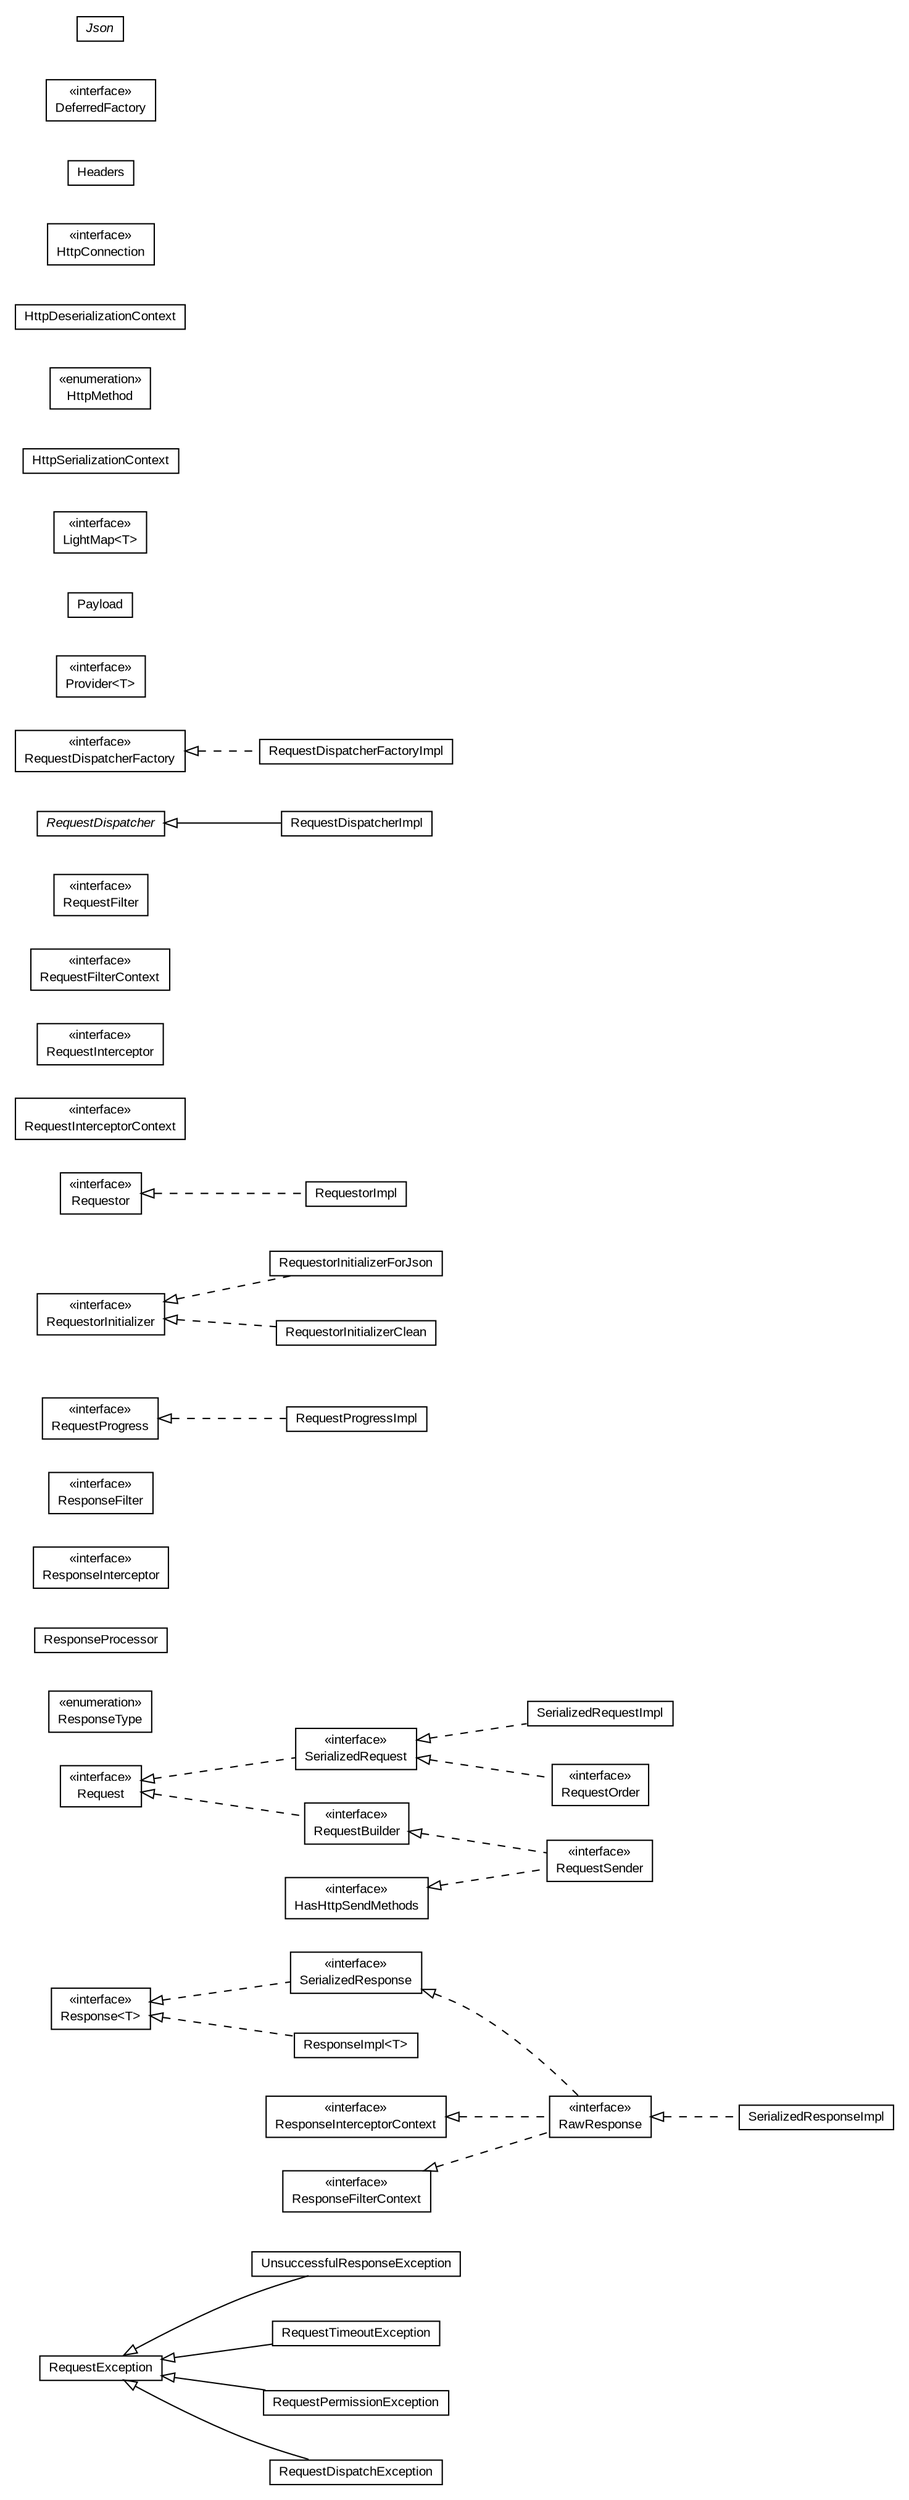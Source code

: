 #!/usr/local/bin/dot
#
# Class diagram 
# Generated by UMLGraph version R5_6-24-gf6e263 (http://www.umlgraph.org/)
#

digraph G {
	edge [fontname="arial",fontsize=10,labelfontname="arial",labelfontsize=10];
	node [fontname="arial",fontsize=10,shape=plaintext];
	nodesep=0.25;
	ranksep=0.5;
	rankdir=LR;
	// io.reinert.requestor.UnsuccessfulResponseException
	c0 [label=<<table title="io.reinert.requestor.UnsuccessfulResponseException" border="0" cellborder="1" cellspacing="0" cellpadding="2" port="p" href="./UnsuccessfulResponseException.html">
		<tr><td><table border="0" cellspacing="0" cellpadding="1">
<tr><td align="center" balign="center"> UnsuccessfulResponseException </td></tr>
		</table></td></tr>
		</table>>, URL="./UnsuccessfulResponseException.html", fontname="arial", fontcolor="black", fontsize=10.0];
	// io.reinert.requestor.SerializedResponseImpl
	c1 [label=<<table title="io.reinert.requestor.SerializedResponseImpl" border="0" cellborder="1" cellspacing="0" cellpadding="2" port="p" href="./SerializedResponseImpl.html">
		<tr><td><table border="0" cellspacing="0" cellpadding="1">
<tr><td align="center" balign="center"> SerializedResponseImpl </td></tr>
		</table></td></tr>
		</table>>, URL="./SerializedResponseImpl.html", fontname="arial", fontcolor="black", fontsize=10.0];
	// io.reinert.requestor.SerializedResponse
	c2 [label=<<table title="io.reinert.requestor.SerializedResponse" border="0" cellborder="1" cellspacing="0" cellpadding="2" port="p" href="./SerializedResponse.html">
		<tr><td><table border="0" cellspacing="0" cellpadding="1">
<tr><td align="center" balign="center"> &#171;interface&#187; </td></tr>
<tr><td align="center" balign="center"> SerializedResponse </td></tr>
		</table></td></tr>
		</table>>, URL="./SerializedResponse.html", fontname="arial", fontcolor="black", fontsize=10.0];
	// io.reinert.requestor.SerializedRequestImpl
	c3 [label=<<table title="io.reinert.requestor.SerializedRequestImpl" border="0" cellborder="1" cellspacing="0" cellpadding="2" port="p" href="./SerializedRequestImpl.html">
		<tr><td><table border="0" cellspacing="0" cellpadding="1">
<tr><td align="center" balign="center"> SerializedRequestImpl </td></tr>
		</table></td></tr>
		</table>>, URL="./SerializedRequestImpl.html", fontname="arial", fontcolor="black", fontsize=10.0];
	// io.reinert.requestor.SerializedRequest
	c4 [label=<<table title="io.reinert.requestor.SerializedRequest" border="0" cellborder="1" cellspacing="0" cellpadding="2" port="p" href="./SerializedRequest.html">
		<tr><td><table border="0" cellspacing="0" cellpadding="1">
<tr><td align="center" balign="center"> &#171;interface&#187; </td></tr>
<tr><td align="center" balign="center"> SerializedRequest </td></tr>
		</table></td></tr>
		</table>>, URL="./SerializedRequest.html", fontname="arial", fontcolor="black", fontsize=10.0];
	// io.reinert.requestor.ResponseType
	c5 [label=<<table title="io.reinert.requestor.ResponseType" border="0" cellborder="1" cellspacing="0" cellpadding="2" port="p" href="./ResponseType.html">
		<tr><td><table border="0" cellspacing="0" cellpadding="1">
<tr><td align="center" balign="center"> &#171;enumeration&#187; </td></tr>
<tr><td align="center" balign="center"> ResponseType </td></tr>
		</table></td></tr>
		</table>>, URL="./ResponseType.html", fontname="arial", fontcolor="black", fontsize=10.0];
	// io.reinert.requestor.ResponseProcessor
	c6 [label=<<table title="io.reinert.requestor.ResponseProcessor" border="0" cellborder="1" cellspacing="0" cellpadding="2" port="p" href="./ResponseProcessor.html">
		<tr><td><table border="0" cellspacing="0" cellpadding="1">
<tr><td align="center" balign="center"> ResponseProcessor </td></tr>
		</table></td></tr>
		</table>>, URL="./ResponseProcessor.html", fontname="arial", fontcolor="black", fontsize=10.0];
	// io.reinert.requestor.ResponseInterceptorContext
	c7 [label=<<table title="io.reinert.requestor.ResponseInterceptorContext" border="0" cellborder="1" cellspacing="0" cellpadding="2" port="p" href="./ResponseInterceptorContext.html">
		<tr><td><table border="0" cellspacing="0" cellpadding="1">
<tr><td align="center" balign="center"> &#171;interface&#187; </td></tr>
<tr><td align="center" balign="center"> ResponseInterceptorContext </td></tr>
		</table></td></tr>
		</table>>, URL="./ResponseInterceptorContext.html", fontname="arial", fontcolor="black", fontsize=10.0];
	// io.reinert.requestor.ResponseInterceptor
	c8 [label=<<table title="io.reinert.requestor.ResponseInterceptor" border="0" cellborder="1" cellspacing="0" cellpadding="2" port="p" href="./ResponseInterceptor.html">
		<tr><td><table border="0" cellspacing="0" cellpadding="1">
<tr><td align="center" balign="center"> &#171;interface&#187; </td></tr>
<tr><td align="center" balign="center"> ResponseInterceptor </td></tr>
		</table></td></tr>
		</table>>, URL="./ResponseInterceptor.html", fontname="arial", fontcolor="black", fontsize=10.0];
	// io.reinert.requestor.ResponseImpl<T>
	c9 [label=<<table title="io.reinert.requestor.ResponseImpl" border="0" cellborder="1" cellspacing="0" cellpadding="2" port="p" href="./ResponseImpl.html">
		<tr><td><table border="0" cellspacing="0" cellpadding="1">
<tr><td align="center" balign="center"> ResponseImpl&lt;T&gt; </td></tr>
		</table></td></tr>
		</table>>, URL="./ResponseImpl.html", fontname="arial", fontcolor="black", fontsize=10.0];
	// io.reinert.requestor.ResponseFilterContext
	c10 [label=<<table title="io.reinert.requestor.ResponseFilterContext" border="0" cellborder="1" cellspacing="0" cellpadding="2" port="p" href="./ResponseFilterContext.html">
		<tr><td><table border="0" cellspacing="0" cellpadding="1">
<tr><td align="center" balign="center"> &#171;interface&#187; </td></tr>
<tr><td align="center" balign="center"> ResponseFilterContext </td></tr>
		</table></td></tr>
		</table>>, URL="./ResponseFilterContext.html", fontname="arial", fontcolor="black", fontsize=10.0];
	// io.reinert.requestor.ResponseFilter
	c11 [label=<<table title="io.reinert.requestor.ResponseFilter" border="0" cellborder="1" cellspacing="0" cellpadding="2" port="p" href="./ResponseFilter.html">
		<tr><td><table border="0" cellspacing="0" cellpadding="1">
<tr><td align="center" balign="center"> &#171;interface&#187; </td></tr>
<tr><td align="center" balign="center"> ResponseFilter </td></tr>
		</table></td></tr>
		</table>>, URL="./ResponseFilter.html", fontname="arial", fontcolor="black", fontsize=10.0];
	// io.reinert.requestor.Response<T>
	c12 [label=<<table title="io.reinert.requestor.Response" border="0" cellborder="1" cellspacing="0" cellpadding="2" port="p" href="./Response.html">
		<tr><td><table border="0" cellspacing="0" cellpadding="1">
<tr><td align="center" balign="center"> &#171;interface&#187; </td></tr>
<tr><td align="center" balign="center"> Response&lt;T&gt; </td></tr>
		</table></td></tr>
		</table>>, URL="./Response.html", fontname="arial", fontcolor="black", fontsize=10.0];
	// io.reinert.requestor.RequestTimeoutException
	c13 [label=<<table title="io.reinert.requestor.RequestTimeoutException" border="0" cellborder="1" cellspacing="0" cellpadding="2" port="p" href="./RequestTimeoutException.html">
		<tr><td><table border="0" cellspacing="0" cellpadding="1">
<tr><td align="center" balign="center"> RequestTimeoutException </td></tr>
		</table></td></tr>
		</table>>, URL="./RequestTimeoutException.html", fontname="arial", fontcolor="black", fontsize=10.0];
	// io.reinert.requestor.RequestSender
	c14 [label=<<table title="io.reinert.requestor.RequestSender" border="0" cellborder="1" cellspacing="0" cellpadding="2" port="p" href="./RequestSender.html">
		<tr><td><table border="0" cellspacing="0" cellpadding="1">
<tr><td align="center" balign="center"> &#171;interface&#187; </td></tr>
<tr><td align="center" balign="center"> RequestSender </td></tr>
		</table></td></tr>
		</table>>, URL="./RequestSender.html", fontname="arial", fontcolor="black", fontsize=10.0];
	// io.reinert.requestor.RequestProgressImpl
	c15 [label=<<table title="io.reinert.requestor.RequestProgressImpl" border="0" cellborder="1" cellspacing="0" cellpadding="2" port="p" href="./RequestProgressImpl.html">
		<tr><td><table border="0" cellspacing="0" cellpadding="1">
<tr><td align="center" balign="center"> RequestProgressImpl </td></tr>
		</table></td></tr>
		</table>>, URL="./RequestProgressImpl.html", fontname="arial", fontcolor="black", fontsize=10.0];
	// io.reinert.requestor.RequestProgress
	c16 [label=<<table title="io.reinert.requestor.RequestProgress" border="0" cellborder="1" cellspacing="0" cellpadding="2" port="p" href="./RequestProgress.html">
		<tr><td><table border="0" cellspacing="0" cellpadding="1">
<tr><td align="center" balign="center"> &#171;interface&#187; </td></tr>
<tr><td align="center" balign="center"> RequestProgress </td></tr>
		</table></td></tr>
		</table>>, URL="./RequestProgress.html", fontname="arial", fontcolor="black", fontsize=10.0];
	// io.reinert.requestor.RequestPermissionException
	c17 [label=<<table title="io.reinert.requestor.RequestPermissionException" border="0" cellborder="1" cellspacing="0" cellpadding="2" port="p" href="./RequestPermissionException.html">
		<tr><td><table border="0" cellspacing="0" cellpadding="1">
<tr><td align="center" balign="center"> RequestPermissionException </td></tr>
		</table></td></tr>
		</table>>, URL="./RequestPermissionException.html", fontname="arial", fontcolor="black", fontsize=10.0];
	// io.reinert.requestor.RequestorInitializerForJson
	c18 [label=<<table title="io.reinert.requestor.RequestorInitializerForJson" border="0" cellborder="1" cellspacing="0" cellpadding="2" port="p" href="./RequestorInitializerForJson.html">
		<tr><td><table border="0" cellspacing="0" cellpadding="1">
<tr><td align="center" balign="center"> RequestorInitializerForJson </td></tr>
		</table></td></tr>
		</table>>, URL="./RequestorInitializerForJson.html", fontname="arial", fontcolor="black", fontsize=10.0];
	// io.reinert.requestor.RequestorInitializerClean
	c19 [label=<<table title="io.reinert.requestor.RequestorInitializerClean" border="0" cellborder="1" cellspacing="0" cellpadding="2" port="p" href="./RequestorInitializerClean.html">
		<tr><td><table border="0" cellspacing="0" cellpadding="1">
<tr><td align="center" balign="center"> RequestorInitializerClean </td></tr>
		</table></td></tr>
		</table>>, URL="./RequestorInitializerClean.html", fontname="arial", fontcolor="black", fontsize=10.0];
	// io.reinert.requestor.RequestorInitializer
	c20 [label=<<table title="io.reinert.requestor.RequestorInitializer" border="0" cellborder="1" cellspacing="0" cellpadding="2" port="p" href="./RequestorInitializer.html">
		<tr><td><table border="0" cellspacing="0" cellpadding="1">
<tr><td align="center" balign="center"> &#171;interface&#187; </td></tr>
<tr><td align="center" balign="center"> RequestorInitializer </td></tr>
		</table></td></tr>
		</table>>, URL="./RequestorInitializer.html", fontname="arial", fontcolor="black", fontsize=10.0];
	// io.reinert.requestor.RequestorImpl
	c21 [label=<<table title="io.reinert.requestor.RequestorImpl" border="0" cellborder="1" cellspacing="0" cellpadding="2" port="p" href="./RequestorImpl.html">
		<tr><td><table border="0" cellspacing="0" cellpadding="1">
<tr><td align="center" balign="center"> RequestorImpl </td></tr>
		</table></td></tr>
		</table>>, URL="./RequestorImpl.html", fontname="arial", fontcolor="black", fontsize=10.0];
	// io.reinert.requestor.RequestOrder
	c22 [label=<<table title="io.reinert.requestor.RequestOrder" border="0" cellborder="1" cellspacing="0" cellpadding="2" port="p" href="./RequestOrder.html">
		<tr><td><table border="0" cellspacing="0" cellpadding="1">
<tr><td align="center" balign="center"> &#171;interface&#187; </td></tr>
<tr><td align="center" balign="center"> RequestOrder </td></tr>
		</table></td></tr>
		</table>>, URL="./RequestOrder.html", fontname="arial", fontcolor="black", fontsize=10.0];
	// io.reinert.requestor.Requestor
	c23 [label=<<table title="io.reinert.requestor.Requestor" border="0" cellborder="1" cellspacing="0" cellpadding="2" port="p" href="./Requestor.html">
		<tr><td><table border="0" cellspacing="0" cellpadding="1">
<tr><td align="center" balign="center"> &#171;interface&#187; </td></tr>
<tr><td align="center" balign="center"> Requestor </td></tr>
		</table></td></tr>
		</table>>, URL="./Requestor.html", fontname="arial", fontcolor="black", fontsize=10.0];
	// io.reinert.requestor.RequestInterceptorContext
	c24 [label=<<table title="io.reinert.requestor.RequestInterceptorContext" border="0" cellborder="1" cellspacing="0" cellpadding="2" port="p" href="./RequestInterceptorContext.html">
		<tr><td><table border="0" cellspacing="0" cellpadding="1">
<tr><td align="center" balign="center"> &#171;interface&#187; </td></tr>
<tr><td align="center" balign="center"> RequestInterceptorContext </td></tr>
		</table></td></tr>
		</table>>, URL="./RequestInterceptorContext.html", fontname="arial", fontcolor="black", fontsize=10.0];
	// io.reinert.requestor.RequestInterceptor
	c25 [label=<<table title="io.reinert.requestor.RequestInterceptor" border="0" cellborder="1" cellspacing="0" cellpadding="2" port="p" href="./RequestInterceptor.html">
		<tr><td><table border="0" cellspacing="0" cellpadding="1">
<tr><td align="center" balign="center"> &#171;interface&#187; </td></tr>
<tr><td align="center" balign="center"> RequestInterceptor </td></tr>
		</table></td></tr>
		</table>>, URL="./RequestInterceptor.html", fontname="arial", fontcolor="black", fontsize=10.0];
	// io.reinert.requestor.RequestFilterContext
	c26 [label=<<table title="io.reinert.requestor.RequestFilterContext" border="0" cellborder="1" cellspacing="0" cellpadding="2" port="p" href="./RequestFilterContext.html">
		<tr><td><table border="0" cellspacing="0" cellpadding="1">
<tr><td align="center" balign="center"> &#171;interface&#187; </td></tr>
<tr><td align="center" balign="center"> RequestFilterContext </td></tr>
		</table></td></tr>
		</table>>, URL="./RequestFilterContext.html", fontname="arial", fontcolor="black", fontsize=10.0];
	// io.reinert.requestor.RequestFilter
	c27 [label=<<table title="io.reinert.requestor.RequestFilter" border="0" cellborder="1" cellspacing="0" cellpadding="2" port="p" href="./RequestFilter.html">
		<tr><td><table border="0" cellspacing="0" cellpadding="1">
<tr><td align="center" balign="center"> &#171;interface&#187; </td></tr>
<tr><td align="center" balign="center"> RequestFilter </td></tr>
		</table></td></tr>
		</table>>, URL="./RequestFilter.html", fontname="arial", fontcolor="black", fontsize=10.0];
	// io.reinert.requestor.RequestException
	c28 [label=<<table title="io.reinert.requestor.RequestException" border="0" cellborder="1" cellspacing="0" cellpadding="2" port="p" href="./RequestException.html">
		<tr><td><table border="0" cellspacing="0" cellpadding="1">
<tr><td align="center" balign="center"> RequestException </td></tr>
		</table></td></tr>
		</table>>, URL="./RequestException.html", fontname="arial", fontcolor="black", fontsize=10.0];
	// io.reinert.requestor.RequestDispatchException
	c29 [label=<<table title="io.reinert.requestor.RequestDispatchException" border="0" cellborder="1" cellspacing="0" cellpadding="2" port="p" href="./RequestDispatchException.html">
		<tr><td><table border="0" cellspacing="0" cellpadding="1">
<tr><td align="center" balign="center"> RequestDispatchException </td></tr>
		</table></td></tr>
		</table>>, URL="./RequestDispatchException.html", fontname="arial", fontcolor="black", fontsize=10.0];
	// io.reinert.requestor.RequestDispatcherImpl
	c30 [label=<<table title="io.reinert.requestor.RequestDispatcherImpl" border="0" cellborder="1" cellspacing="0" cellpadding="2" port="p" href="./RequestDispatcherImpl.html">
		<tr><td><table border="0" cellspacing="0" cellpadding="1">
<tr><td align="center" balign="center"> RequestDispatcherImpl </td></tr>
		</table></td></tr>
		</table>>, URL="./RequestDispatcherImpl.html", fontname="arial", fontcolor="black", fontsize=10.0];
	// io.reinert.requestor.RequestDispatcherFactoryImpl
	c31 [label=<<table title="io.reinert.requestor.RequestDispatcherFactoryImpl" border="0" cellborder="1" cellspacing="0" cellpadding="2" port="p" href="./RequestDispatcherFactoryImpl.html">
		<tr><td><table border="0" cellspacing="0" cellpadding="1">
<tr><td align="center" balign="center"> RequestDispatcherFactoryImpl </td></tr>
		</table></td></tr>
		</table>>, URL="./RequestDispatcherFactoryImpl.html", fontname="arial", fontcolor="black", fontsize=10.0];
	// io.reinert.requestor.RequestDispatcherFactory
	c32 [label=<<table title="io.reinert.requestor.RequestDispatcherFactory" border="0" cellborder="1" cellspacing="0" cellpadding="2" port="p" href="./RequestDispatcherFactory.html">
		<tr><td><table border="0" cellspacing="0" cellpadding="1">
<tr><td align="center" balign="center"> &#171;interface&#187; </td></tr>
<tr><td align="center" balign="center"> RequestDispatcherFactory </td></tr>
		</table></td></tr>
		</table>>, URL="./RequestDispatcherFactory.html", fontname="arial", fontcolor="black", fontsize=10.0];
	// io.reinert.requestor.RequestDispatcher
	c33 [label=<<table title="io.reinert.requestor.RequestDispatcher" border="0" cellborder="1" cellspacing="0" cellpadding="2" port="p" href="./RequestDispatcher.html">
		<tr><td><table border="0" cellspacing="0" cellpadding="1">
<tr><td align="center" balign="center"><font face="arial italic"> RequestDispatcher </font></td></tr>
		</table></td></tr>
		</table>>, URL="./RequestDispatcher.html", fontname="arial", fontcolor="black", fontsize=10.0];
	// io.reinert.requestor.RequestBuilder
	c34 [label=<<table title="io.reinert.requestor.RequestBuilder" border="0" cellborder="1" cellspacing="0" cellpadding="2" port="p" href="./RequestBuilder.html">
		<tr><td><table border="0" cellspacing="0" cellpadding="1">
<tr><td align="center" balign="center"> &#171;interface&#187; </td></tr>
<tr><td align="center" balign="center"> RequestBuilder </td></tr>
		</table></td></tr>
		</table>>, URL="./RequestBuilder.html", fontname="arial", fontcolor="black", fontsize=10.0];
	// io.reinert.requestor.Request
	c35 [label=<<table title="io.reinert.requestor.Request" border="0" cellborder="1" cellspacing="0" cellpadding="2" port="p" href="./Request.html">
		<tr><td><table border="0" cellspacing="0" cellpadding="1">
<tr><td align="center" balign="center"> &#171;interface&#187; </td></tr>
<tr><td align="center" balign="center"> Request </td></tr>
		</table></td></tr>
		</table>>, URL="./Request.html", fontname="arial", fontcolor="black", fontsize=10.0];
	// io.reinert.requestor.RawResponse
	c36 [label=<<table title="io.reinert.requestor.RawResponse" border="0" cellborder="1" cellspacing="0" cellpadding="2" port="p" href="./RawResponse.html">
		<tr><td><table border="0" cellspacing="0" cellpadding="1">
<tr><td align="center" balign="center"> &#171;interface&#187; </td></tr>
<tr><td align="center" balign="center"> RawResponse </td></tr>
		</table></td></tr>
		</table>>, URL="./RawResponse.html", fontname="arial", fontcolor="black", fontsize=10.0];
	// io.reinert.requestor.Provider<T>
	c37 [label=<<table title="io.reinert.requestor.Provider" border="0" cellborder="1" cellspacing="0" cellpadding="2" port="p" href="./Provider.html">
		<tr><td><table border="0" cellspacing="0" cellpadding="1">
<tr><td align="center" balign="center"> &#171;interface&#187; </td></tr>
<tr><td align="center" balign="center"> Provider&lt;T&gt; </td></tr>
		</table></td></tr>
		</table>>, URL="./Provider.html", fontname="arial", fontcolor="black", fontsize=10.0];
	// io.reinert.requestor.Payload
	c38 [label=<<table title="io.reinert.requestor.Payload" border="0" cellborder="1" cellspacing="0" cellpadding="2" port="p" href="./Payload.html">
		<tr><td><table border="0" cellspacing="0" cellpadding="1">
<tr><td align="center" balign="center"> Payload </td></tr>
		</table></td></tr>
		</table>>, URL="./Payload.html", fontname="arial", fontcolor="black", fontsize=10.0];
	// io.reinert.requestor.LightMap<T>
	c39 [label=<<table title="io.reinert.requestor.LightMap" border="0" cellborder="1" cellspacing="0" cellpadding="2" port="p" href="./LightMap.html">
		<tr><td><table border="0" cellspacing="0" cellpadding="1">
<tr><td align="center" balign="center"> &#171;interface&#187; </td></tr>
<tr><td align="center" balign="center"> LightMap&lt;T&gt; </td></tr>
		</table></td></tr>
		</table>>, URL="./LightMap.html", fontname="arial", fontcolor="black", fontsize=10.0];
	// io.reinert.requestor.HttpSerializationContext
	c40 [label=<<table title="io.reinert.requestor.HttpSerializationContext" border="0" cellborder="1" cellspacing="0" cellpadding="2" port="p" href="./HttpSerializationContext.html">
		<tr><td><table border="0" cellspacing="0" cellpadding="1">
<tr><td align="center" balign="center"> HttpSerializationContext </td></tr>
		</table></td></tr>
		</table>>, URL="./HttpSerializationContext.html", fontname="arial", fontcolor="black", fontsize=10.0];
	// io.reinert.requestor.HttpMethod
	c41 [label=<<table title="io.reinert.requestor.HttpMethod" border="0" cellborder="1" cellspacing="0" cellpadding="2" port="p" href="./HttpMethod.html">
		<tr><td><table border="0" cellspacing="0" cellpadding="1">
<tr><td align="center" balign="center"> &#171;enumeration&#187; </td></tr>
<tr><td align="center" balign="center"> HttpMethod </td></tr>
		</table></td></tr>
		</table>>, URL="./HttpMethod.html", fontname="arial", fontcolor="black", fontsize=10.0];
	// io.reinert.requestor.HttpDeserializationContext
	c42 [label=<<table title="io.reinert.requestor.HttpDeserializationContext" border="0" cellborder="1" cellspacing="0" cellpadding="2" port="p" href="./HttpDeserializationContext.html">
		<tr><td><table border="0" cellspacing="0" cellpadding="1">
<tr><td align="center" balign="center"> HttpDeserializationContext </td></tr>
		</table></td></tr>
		</table>>, URL="./HttpDeserializationContext.html", fontname="arial", fontcolor="black", fontsize=10.0];
	// io.reinert.requestor.HttpConnection
	c43 [label=<<table title="io.reinert.requestor.HttpConnection" border="0" cellborder="1" cellspacing="0" cellpadding="2" port="p" href="./HttpConnection.html">
		<tr><td><table border="0" cellspacing="0" cellpadding="1">
<tr><td align="center" balign="center"> &#171;interface&#187; </td></tr>
<tr><td align="center" balign="center"> HttpConnection </td></tr>
		</table></td></tr>
		</table>>, URL="./HttpConnection.html", fontname="arial", fontcolor="black", fontsize=10.0];
	// io.reinert.requestor.Headers
	c44 [label=<<table title="io.reinert.requestor.Headers" border="0" cellborder="1" cellspacing="0" cellpadding="2" port="p" href="./Headers.html">
		<tr><td><table border="0" cellspacing="0" cellpadding="1">
<tr><td align="center" balign="center"> Headers </td></tr>
		</table></td></tr>
		</table>>, URL="./Headers.html", fontname="arial", fontcolor="black", fontsize=10.0];
	// io.reinert.requestor.HasHttpSendMethods
	c45 [label=<<table title="io.reinert.requestor.HasHttpSendMethods" border="0" cellborder="1" cellspacing="0" cellpadding="2" port="p" href="./HasHttpSendMethods.html">
		<tr><td><table border="0" cellspacing="0" cellpadding="1">
<tr><td align="center" balign="center"> &#171;interface&#187; </td></tr>
<tr><td align="center" balign="center"> HasHttpSendMethods </td></tr>
		</table></td></tr>
		</table>>, URL="./HasHttpSendMethods.html", fontname="arial", fontcolor="black", fontsize=10.0];
	// io.reinert.requestor.DeferredFactory
	c46 [label=<<table title="io.reinert.requestor.DeferredFactory" border="0" cellborder="1" cellspacing="0" cellpadding="2" port="p" href="./DeferredFactory.html">
		<tr><td><table border="0" cellspacing="0" cellpadding="1">
<tr><td align="center" balign="center"> &#171;interface&#187; </td></tr>
<tr><td align="center" balign="center"> DeferredFactory </td></tr>
		</table></td></tr>
		</table>>, URL="./DeferredFactory.html", fontname="arial", fontcolor="black", fontsize=10.0];
	// io.reinert.requestor.Json
	c47 [label=<<table title="io.reinert.requestor.Json" border="0" cellborder="1" cellspacing="0" cellpadding="2" port="p" href="./Json.html">
		<tr><td><table border="0" cellspacing="0" cellpadding="1">
<tr><td align="center" balign="center"><font face="arial italic"> Json </font></td></tr>
		</table></td></tr>
		</table>>, URL="./Json.html", fontname="arial", fontcolor="black", fontsize=10.0];
	//io.reinert.requestor.UnsuccessfulResponseException extends io.reinert.requestor.RequestException
	c28:p -> c0:p [dir=back,arrowtail=empty];
	//io.reinert.requestor.SerializedResponseImpl implements io.reinert.requestor.RawResponse
	c36:p -> c1:p [dir=back,arrowtail=empty,style=dashed];
	//io.reinert.requestor.SerializedResponse implements io.reinert.requestor.Response<T>
	c12:p -> c2:p [dir=back,arrowtail=empty,style=dashed];
	//io.reinert.requestor.SerializedRequestImpl implements io.reinert.requestor.SerializedRequest
	c4:p -> c3:p [dir=back,arrowtail=empty,style=dashed];
	//io.reinert.requestor.SerializedRequest implements io.reinert.requestor.Request
	c35:p -> c4:p [dir=back,arrowtail=empty,style=dashed];
	//io.reinert.requestor.ResponseImpl<T> implements io.reinert.requestor.Response<T>
	c12:p -> c9:p [dir=back,arrowtail=empty,style=dashed];
	//io.reinert.requestor.RequestTimeoutException extends io.reinert.requestor.RequestException
	c28:p -> c13:p [dir=back,arrowtail=empty];
	//io.reinert.requestor.RequestSender implements io.reinert.requestor.RequestBuilder
	c34:p -> c14:p [dir=back,arrowtail=empty,style=dashed];
	//io.reinert.requestor.RequestSender implements io.reinert.requestor.HasHttpSendMethods
	c45:p -> c14:p [dir=back,arrowtail=empty,style=dashed];
	//io.reinert.requestor.RequestProgressImpl implements io.reinert.requestor.RequestProgress
	c16:p -> c15:p [dir=back,arrowtail=empty,style=dashed];
	//io.reinert.requestor.RequestPermissionException extends io.reinert.requestor.RequestException
	c28:p -> c17:p [dir=back,arrowtail=empty];
	//io.reinert.requestor.RequestorInitializerForJson implements io.reinert.requestor.RequestorInitializer
	c20:p -> c18:p [dir=back,arrowtail=empty,style=dashed];
	//io.reinert.requestor.RequestorInitializerClean implements io.reinert.requestor.RequestorInitializer
	c20:p -> c19:p [dir=back,arrowtail=empty,style=dashed];
	//io.reinert.requestor.RequestorImpl implements io.reinert.requestor.Requestor
	c23:p -> c21:p [dir=back,arrowtail=empty,style=dashed];
	//io.reinert.requestor.RequestOrder implements io.reinert.requestor.SerializedRequest
	c4:p -> c22:p [dir=back,arrowtail=empty,style=dashed];
	//io.reinert.requestor.RequestDispatchException extends io.reinert.requestor.RequestException
	c28:p -> c29:p [dir=back,arrowtail=empty];
	//io.reinert.requestor.RequestDispatcherImpl extends io.reinert.requestor.RequestDispatcher
	c33:p -> c30:p [dir=back,arrowtail=empty];
	//io.reinert.requestor.RequestDispatcherFactoryImpl implements io.reinert.requestor.RequestDispatcherFactory
	c32:p -> c31:p [dir=back,arrowtail=empty,style=dashed];
	//io.reinert.requestor.RequestBuilder implements io.reinert.requestor.Request
	c35:p -> c34:p [dir=back,arrowtail=empty,style=dashed];
	//io.reinert.requestor.RawResponse implements io.reinert.requestor.SerializedResponse
	c2:p -> c36:p [dir=back,arrowtail=empty,style=dashed];
	//io.reinert.requestor.RawResponse implements io.reinert.requestor.ResponseFilterContext
	c10:p -> c36:p [dir=back,arrowtail=empty,style=dashed];
	//io.reinert.requestor.RawResponse implements io.reinert.requestor.ResponseInterceptorContext
	c7:p -> c36:p [dir=back,arrowtail=empty,style=dashed];
}

